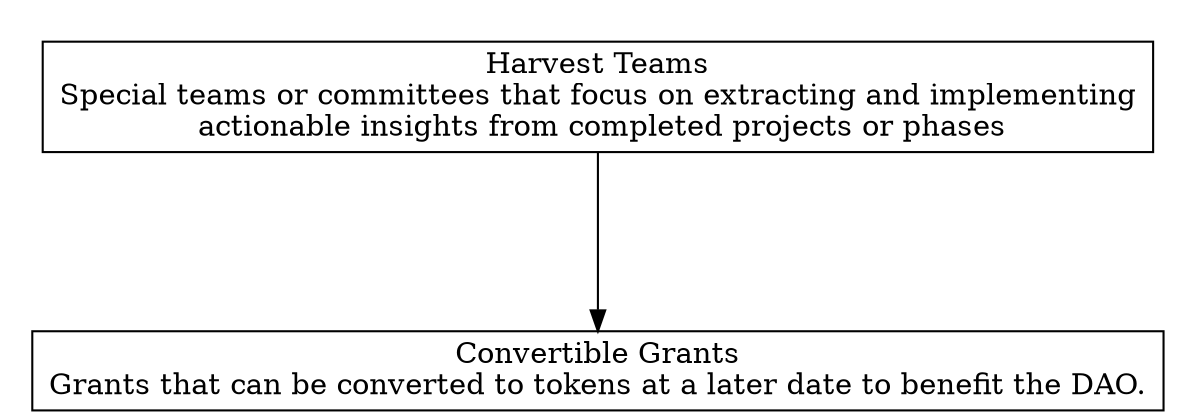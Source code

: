 digraph "" {
	graph [nodesep=0.6,
		rankdir=TB,
		ranksep=1.2
	];
	node [label="\N",
		shape=box
	];
	subgraph cluster_predecessors {
		graph [rank=max,
			style=invis
		];
		"Harvest Teams"	[label="Harvest Teams\nSpecial teams or committees that focus on extracting and implementing\n actionable insights from completed projects \
or phases"];
	}
	"Convertible Grants"	[label="Convertible Grants\nGrants that can be converted to tokens at a later date to benefit the DAO.\n"];
	"Harvest Teams" -> "Convertible Grants";
}
